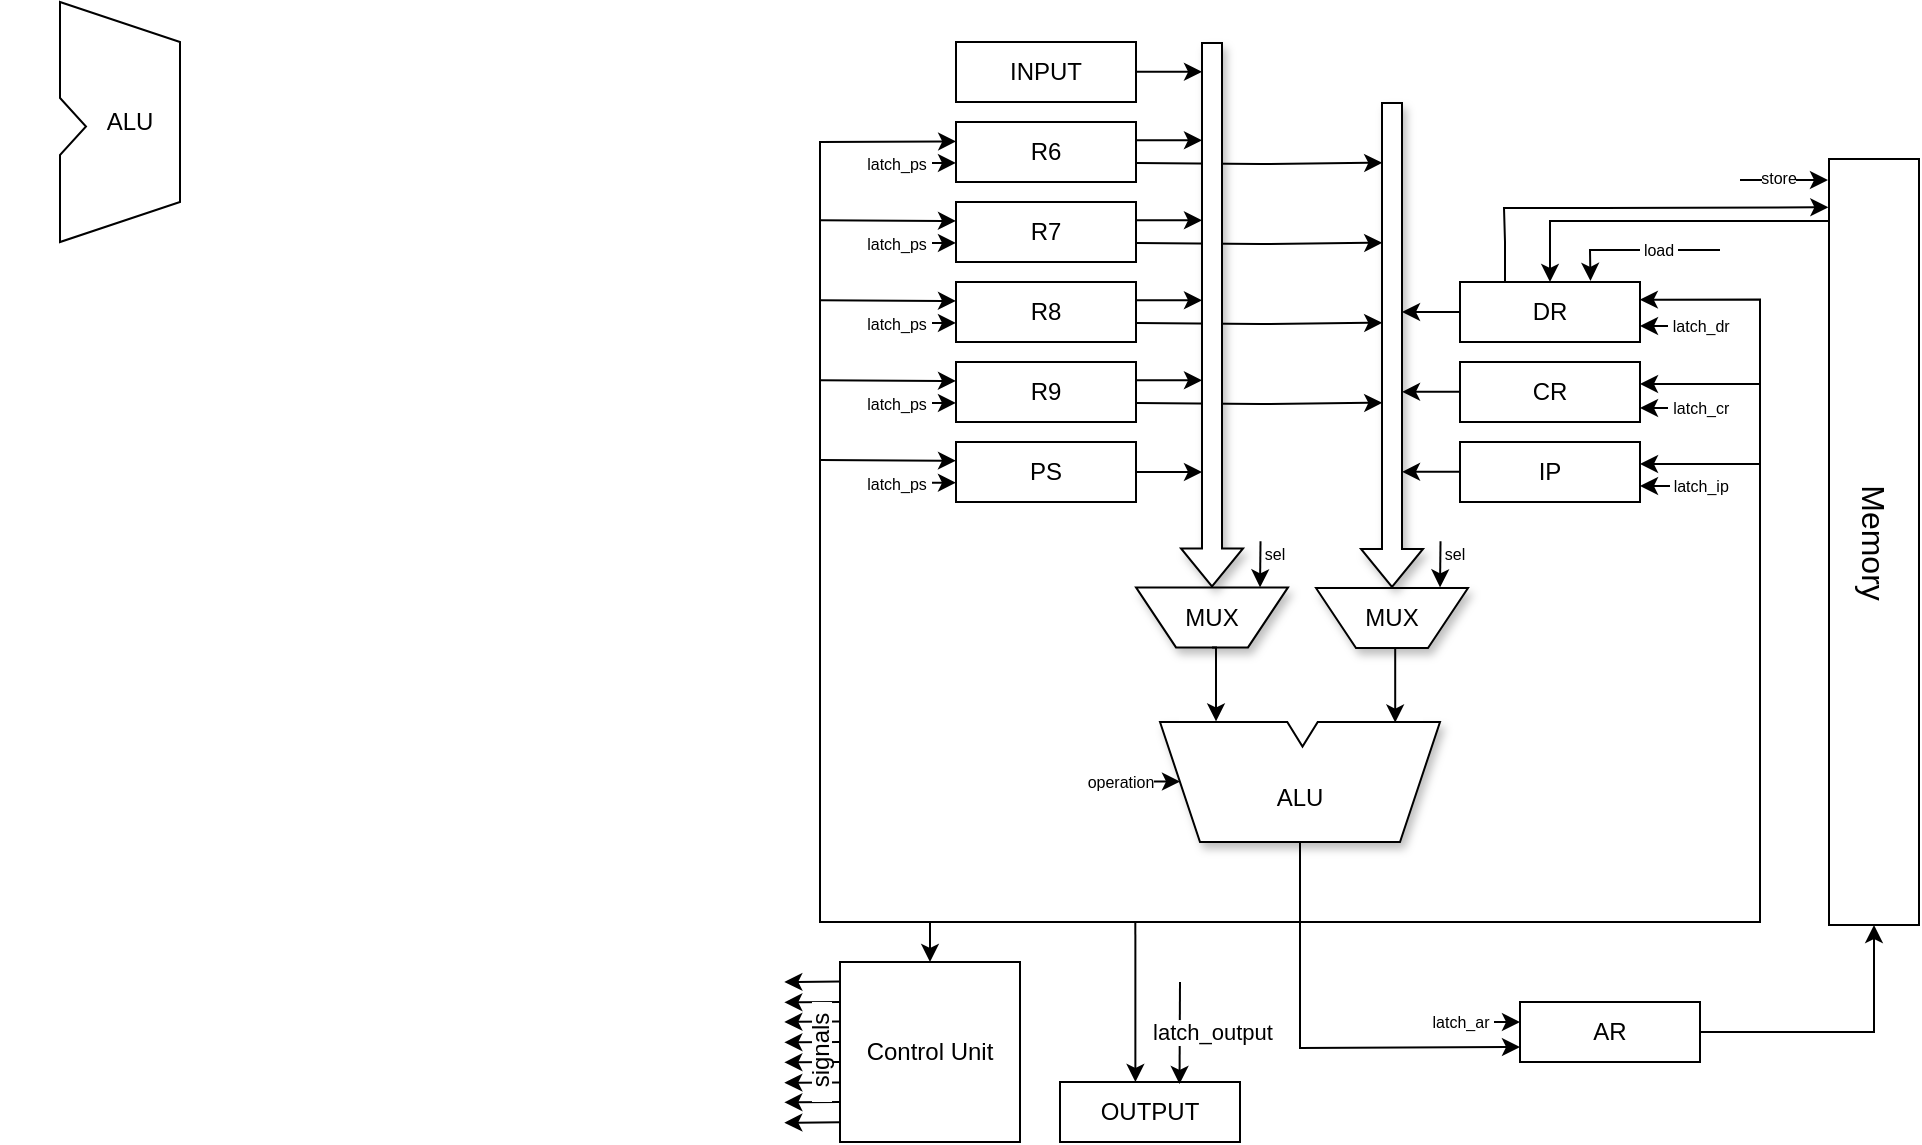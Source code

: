 <mxfile version="24.7.16">
  <diagram id="prtHgNgQTEPvFCAcTncT" name="Page-1">
    <mxGraphModel dx="1761" dy="538" grid="0" gridSize="10" guides="1" tooltips="1" connect="1" arrows="1" fold="1" page="1" pageScale="1" pageWidth="827" pageHeight="1169" math="0" shadow="0">
      <root>
        <mxCell id="0" />
        <mxCell id="1" parent="0" />
        <mxCell id="m6H-pZUI1rCIflvn5VfT-97" style="edgeStyle=orthogonalEdgeStyle;rounded=0;orthogonalLoop=1;jettySize=auto;html=1;exitX=1;exitY=0.75;exitDx=0;exitDy=0;" edge="1" parent="1">
          <mxGeometry relative="1" as="geometry">
            <mxPoint x="411.111" y="80.369" as="targetPoint" />
            <mxPoint x="288" y="80.48" as="sourcePoint" />
          </mxGeometry>
        </mxCell>
        <mxCell id="m6H-pZUI1rCIflvn5VfT-101" style="edgeStyle=orthogonalEdgeStyle;rounded=0;orthogonalLoop=1;jettySize=auto;html=1;exitX=1;exitY=0.75;exitDx=0;exitDy=0;" edge="1" parent="1">
          <mxGeometry relative="1" as="geometry">
            <mxPoint x="411.111" y="120.369" as="targetPoint" />
            <mxPoint x="288" y="120.48" as="sourcePoint" />
          </mxGeometry>
        </mxCell>
        <mxCell id="m6H-pZUI1rCIflvn5VfT-105" style="edgeStyle=orthogonalEdgeStyle;rounded=0;orthogonalLoop=1;jettySize=auto;html=1;exitX=1;exitY=0.75;exitDx=0;exitDy=0;" edge="1" parent="1">
          <mxGeometry relative="1" as="geometry">
            <mxPoint x="411.111" y="160.369" as="targetPoint" />
            <mxPoint x="288" y="160.48" as="sourcePoint" />
          </mxGeometry>
        </mxCell>
        <mxCell id="m6H-pZUI1rCIflvn5VfT-109" style="edgeStyle=orthogonalEdgeStyle;rounded=0;orthogonalLoop=1;jettySize=auto;html=1;exitX=1;exitY=0.75;exitDx=0;exitDy=0;" edge="1" parent="1">
          <mxGeometry relative="1" as="geometry">
            <mxPoint x="411.111" y="200.369" as="targetPoint" />
            <mxPoint x="288" y="200.48" as="sourcePoint" />
          </mxGeometry>
        </mxCell>
        <mxCell id="m6H-pZUI1rCIflvn5VfT-22" style="edgeStyle=orthogonalEdgeStyle;rounded=0;orthogonalLoop=1;jettySize=auto;html=1;entryX=0.5;entryY=0;entryDx=0;entryDy=0;textShadow=0;exitX=0.027;exitY=0.919;exitDx=0;exitDy=0;exitPerimeter=0;" edge="1" parent="1" source="m6H-pZUI1rCIflvn5VfT-3" target="m6H-pZUI1rCIflvn5VfT-19">
          <mxGeometry relative="1" as="geometry">
            <mxPoint x="630" y="110" as="sourcePoint" />
            <Array as="points">
              <mxPoint x="495" y="110" />
            </Array>
          </mxGeometry>
        </mxCell>
        <mxCell id="m6H-pZUI1rCIflvn5VfT-3" value="&lt;font style=&quot;font-size: 16px;&quot;&gt;Memory&lt;/font&gt;" style="rounded=0;whiteSpace=wrap;html=1;rotation=90;direction=north;flipH=1;flipV=0;textShadow=0;" vertex="1" parent="1">
          <mxGeometry x="465.5" y="247.5" width="383" height="45" as="geometry" />
        </mxCell>
        <mxCell id="m6H-pZUI1rCIflvn5VfT-12" value="" style="group;textShadow=0;" vertex="1" connectable="0" parent="1">
          <mxGeometry x="-280" y="30" width="121" height="70" as="geometry" />
        </mxCell>
        <mxCell id="m6H-pZUI1rCIflvn5VfT-13" value="&amp;nbsp; &amp;nbsp;ALU" style="shape=trapezoid;perimeter=trapezoidPerimeter;whiteSpace=wrap;html=1;fixedSize=1;direction=south;textShadow=0;" vertex="1" parent="m6H-pZUI1rCIflvn5VfT-12">
          <mxGeometry x="30" y="-30" width="60" height="120" as="geometry" />
        </mxCell>
        <mxCell id="m6H-pZUI1rCIflvn5VfT-14" value="" style="triangle;whiteSpace=wrap;html=1;rotation=-90;direction=south;textShadow=0;" vertex="1" parent="m6H-pZUI1rCIflvn5VfT-12">
          <mxGeometry x="10.62" y="22.13" width="44.5" height="20.25" as="geometry" />
        </mxCell>
        <mxCell id="m6H-pZUI1rCIflvn5VfT-15" value="" style="rounded=0;whiteSpace=wrap;html=1;strokeColor=#FFFFFF;direction=south;textShadow=0;" vertex="1" parent="m6H-pZUI1rCIflvn5VfT-12">
          <mxGeometry x="20" y="-29" width="9" height="121" as="geometry" />
        </mxCell>
        <mxCell id="m6H-pZUI1rCIflvn5VfT-23" style="edgeStyle=orthogonalEdgeStyle;rounded=0;orthogonalLoop=1;jettySize=auto;html=1;exitX=1;exitY=0.5;exitDx=0;exitDy=0;entryX=0.5;entryY=1;entryDx=0;entryDy=0;textShadow=0;" edge="1" parent="1" source="m6H-pZUI1rCIflvn5VfT-17" target="m6H-pZUI1rCIflvn5VfT-3">
          <mxGeometry relative="1" as="geometry" />
        </mxCell>
        <mxCell id="m6H-pZUI1rCIflvn5VfT-17" value="AR" style="rounded=0;whiteSpace=wrap;html=1;textShadow=0;" vertex="1" parent="1">
          <mxGeometry x="480" y="500" width="90" height="30" as="geometry" />
        </mxCell>
        <mxCell id="m6H-pZUI1rCIflvn5VfT-50" style="edgeStyle=orthogonalEdgeStyle;rounded=0;orthogonalLoop=1;jettySize=auto;html=1;exitX=0;exitY=0.5;exitDx=0;exitDy=0;textShadow=0;" edge="1" parent="1" source="m6H-pZUI1rCIflvn5VfT-19">
          <mxGeometry relative="1" as="geometry">
            <mxPoint x="421" y="155" as="targetPoint" />
          </mxGeometry>
        </mxCell>
        <mxCell id="m6H-pZUI1rCIflvn5VfT-144" style="edgeStyle=orthogonalEdgeStyle;rounded=0;orthogonalLoop=1;jettySize=auto;html=1;exitX=0.25;exitY=0;exitDx=0;exitDy=0;entryX=-0.007;entryY=0.937;entryDx=0;entryDy=0;entryPerimeter=0;" edge="1" parent="1" source="m6H-pZUI1rCIflvn5VfT-19" target="m6H-pZUI1rCIflvn5VfT-3">
          <mxGeometry relative="1" as="geometry">
            <mxPoint x="630" y="90" as="targetPoint" />
            <Array as="points">
              <mxPoint x="473" y="120" />
              <mxPoint x="472" y="120" />
              <mxPoint x="472" y="103" />
              <mxPoint x="520" y="103" />
            </Array>
          </mxGeometry>
        </mxCell>
        <mxCell id="m6H-pZUI1rCIflvn5VfT-19" value="DR" style="rounded=0;whiteSpace=wrap;html=1;textShadow=0;" vertex="1" parent="1">
          <mxGeometry x="450" y="140" width="90" height="30" as="geometry" />
        </mxCell>
        <mxCell id="m6H-pZUI1rCIflvn5VfT-20" value="IP" style="rounded=0;whiteSpace=wrap;html=1;textShadow=0;" vertex="1" parent="1">
          <mxGeometry x="450" y="220" width="90" height="30" as="geometry" />
        </mxCell>
        <mxCell id="m6H-pZUI1rCIflvn5VfT-21" value="CR" style="rounded=0;whiteSpace=wrap;html=1;textShadow=0;" vertex="1" parent="1">
          <mxGeometry x="450" y="180" width="90" height="30" as="geometry" />
        </mxCell>
        <mxCell id="m6H-pZUI1rCIflvn5VfT-61" style="edgeStyle=orthogonalEdgeStyle;rounded=0;orthogonalLoop=1;jettySize=auto;html=1;exitX=1;exitY=0.5;exitDx=0;exitDy=0;textShadow=0;" edge="1" parent="1" source="m6H-pZUI1rCIflvn5VfT-24">
          <mxGeometry relative="1" as="geometry">
            <mxPoint x="321" y="235" as="targetPoint" />
          </mxGeometry>
        </mxCell>
        <mxCell id="m6H-pZUI1rCIflvn5VfT-24" value="PS" style="rounded=0;whiteSpace=wrap;html=1;textShadow=0;" vertex="1" parent="1">
          <mxGeometry x="198" y="220" width="90" height="30" as="geometry" />
        </mxCell>
        <mxCell id="m6H-pZUI1rCIflvn5VfT-27" style="edgeStyle=orthogonalEdgeStyle;rounded=0;orthogonalLoop=1;jettySize=auto;html=1;entryX=0.999;entryY=0.294;entryDx=0;entryDy=0;entryPerimeter=0;textShadow=0;" edge="1" parent="1" target="m6H-pZUI1rCIflvn5VfT-19">
          <mxGeometry relative="1" as="geometry">
            <mxPoint x="550" y="150" as="targetPoint" />
            <mxPoint x="370" y="460" as="sourcePoint" />
            <Array as="points">
              <mxPoint x="370" y="460" />
              <mxPoint x="600" y="460" />
              <mxPoint x="600" y="149" />
            </Array>
          </mxGeometry>
        </mxCell>
        <mxCell id="m6H-pZUI1rCIflvn5VfT-31" value="" style="endArrow=classic;html=1;rounded=0;textShadow=0;" edge="1" parent="1">
          <mxGeometry width="50" height="50" relative="1" as="geometry">
            <mxPoint x="600" y="231" as="sourcePoint" />
            <mxPoint x="540" y="231" as="targetPoint" />
          </mxGeometry>
        </mxCell>
        <mxCell id="m6H-pZUI1rCIflvn5VfT-32" value="" style="endArrow=classic;html=1;rounded=0;textShadow=0;" edge="1" parent="1">
          <mxGeometry width="50" height="50" relative="1" as="geometry">
            <mxPoint x="600" y="191" as="sourcePoint" />
            <mxPoint x="540" y="191.0" as="targetPoint" />
          </mxGeometry>
        </mxCell>
        <mxCell id="m6H-pZUI1rCIflvn5VfT-1" value="&lt;div&gt;&lt;br&gt;&lt;/div&gt;&lt;div&gt;&lt;span style=&quot;background-color: initial;&quot;&gt;ALU&lt;/span&gt;&lt;br&gt;&lt;/div&gt;" style="shape=trapezoid;perimeter=trapezoidPerimeter;whiteSpace=wrap;html=1;fixedSize=1;flipV=1;textShadow=0;shadow=1;" vertex="1" parent="1">
          <mxGeometry x="300" y="360" width="140" height="60" as="geometry" />
        </mxCell>
        <mxCell id="m6H-pZUI1rCIflvn5VfT-4" value="" style="triangle;whiteSpace=wrap;html=1;rotation=-90;flipV=0;flipH=1;textShadow=0;" vertex="1" parent="1">
          <mxGeometry x="364" y="356" width="14.5" height="18" as="geometry" />
        </mxCell>
        <mxCell id="m6H-pZUI1rCIflvn5VfT-16" value="" style="rounded=0;whiteSpace=wrap;html=1;strokeColor=#FFFFFF;fontSize=14;textShadow=0;" vertex="1" parent="1">
          <mxGeometry x="310" y="350" width="121" height="9" as="geometry" />
        </mxCell>
        <mxCell id="m6H-pZUI1rCIflvn5VfT-36" value="" style="endArrow=classic;html=1;rounded=0;entryX=0;entryY=0.75;entryDx=0;entryDy=0;exitX=0.5;exitY=1;exitDx=0;exitDy=0;textShadow=0;" edge="1" parent="1" source="m6H-pZUI1rCIflvn5VfT-1" target="m6H-pZUI1rCIflvn5VfT-17">
          <mxGeometry width="50" height="50" relative="1" as="geometry">
            <mxPoint x="370" y="480" as="sourcePoint" />
            <mxPoint x="460" y="350" as="targetPoint" />
            <Array as="points">
              <mxPoint x="370" y="523" />
            </Array>
          </mxGeometry>
        </mxCell>
        <mxCell id="m6H-pZUI1rCIflvn5VfT-37" value="" style="endArrow=classic;html=1;rounded=0;entryX=1;entryY=1;entryDx=0;entryDy=0;textShadow=0;" edge="1" parent="1">
          <mxGeometry relative="1" as="geometry">
            <mxPoint x="580" y="242" as="sourcePoint" />
            <mxPoint x="540" y="242" as="targetPoint" />
          </mxGeometry>
        </mxCell>
        <mxCell id="m6H-pZUI1rCIflvn5VfT-38" value="&lt;span style=&quot;font-size: 8px;&quot;&gt;&amp;nbsp;latch_ip&lt;/span&gt;" style="edgeLabel;resizable=0;html=1;;align=center;verticalAlign=middle;textShadow=0;" connectable="0" vertex="1" parent="m6H-pZUI1rCIflvn5VfT-37">
          <mxGeometry relative="1" as="geometry">
            <mxPoint x="9" y="-1" as="offset" />
          </mxGeometry>
        </mxCell>
        <mxCell id="m6H-pZUI1rCIflvn5VfT-39" value="" style="endArrow=classic;html=1;rounded=0;entryX=1;entryY=1;entryDx=0;entryDy=0;textShadow=0;" edge="1" parent="1">
          <mxGeometry relative="1" as="geometry">
            <mxPoint x="580" y="203" as="sourcePoint" />
            <mxPoint x="540" y="203" as="targetPoint" />
          </mxGeometry>
        </mxCell>
        <mxCell id="m6H-pZUI1rCIflvn5VfT-40" value="&lt;span style=&quot;font-size: 8px;&quot;&gt;&amp;nbsp;latch_cr&lt;/span&gt;" style="edgeLabel;resizable=0;html=1;;align=center;verticalAlign=middle;textShadow=0;" connectable="0" vertex="1" parent="m6H-pZUI1rCIflvn5VfT-39">
          <mxGeometry relative="1" as="geometry">
            <mxPoint x="9" y="-1" as="offset" />
          </mxGeometry>
        </mxCell>
        <mxCell id="m6H-pZUI1rCIflvn5VfT-41" value="" style="endArrow=classic;html=1;rounded=0;entryX=1;entryY=1;entryDx=0;entryDy=0;textShadow=0;" edge="1" parent="1">
          <mxGeometry relative="1" as="geometry">
            <mxPoint x="580" y="162" as="sourcePoint" />
            <mxPoint x="540" y="162" as="targetPoint" />
          </mxGeometry>
        </mxCell>
        <mxCell id="m6H-pZUI1rCIflvn5VfT-42" value="&lt;span style=&quot;font-size: 8px;&quot;&gt;&amp;nbsp;latch_dr&lt;/span&gt;" style="edgeLabel;resizable=0;html=1;;align=center;verticalAlign=middle;textShadow=0;" connectable="0" vertex="1" parent="m6H-pZUI1rCIflvn5VfT-41">
          <mxGeometry relative="1" as="geometry">
            <mxPoint x="9" y="-1" as="offset" />
          </mxGeometry>
        </mxCell>
        <mxCell id="m6H-pZUI1rCIflvn5VfT-43" value="MUX" style="shape=trapezoid;perimeter=trapezoidPerimeter;whiteSpace=wrap;html=1;fixedSize=1;rotation=0;flipV=1;textShadow=0;shadow=1;" vertex="1" parent="1">
          <mxGeometry x="378" y="293" width="76" height="30" as="geometry" />
        </mxCell>
        <mxCell id="m6H-pZUI1rCIflvn5VfT-48" value="" style="shape=flexArrow;endArrow=classic;html=1;rounded=0;entryX=0.5;entryY=0;entryDx=0;entryDy=0;textShadow=0;fillColor=default;shadow=1;" edge="1" parent="1" target="m6H-pZUI1rCIflvn5VfT-43">
          <mxGeometry width="50" height="50" relative="1" as="geometry">
            <mxPoint x="416" y="50" as="sourcePoint" />
            <mxPoint x="414.003" y="270" as="targetPoint" />
          </mxGeometry>
        </mxCell>
        <mxCell id="m6H-pZUI1rCIflvn5VfT-54" style="edgeStyle=orthogonalEdgeStyle;rounded=0;orthogonalLoop=1;jettySize=auto;html=1;exitX=0;exitY=0.5;exitDx=0;exitDy=0;textShadow=0;" edge="1" parent="1">
          <mxGeometry relative="1" as="geometry">
            <mxPoint x="421" y="194.92" as="targetPoint" />
            <mxPoint x="450" y="194.92" as="sourcePoint" />
          </mxGeometry>
        </mxCell>
        <mxCell id="m6H-pZUI1rCIflvn5VfT-55" style="edgeStyle=orthogonalEdgeStyle;rounded=0;orthogonalLoop=1;jettySize=auto;html=1;exitX=0;exitY=0.5;exitDx=0;exitDy=0;textShadow=0;" edge="1" parent="1">
          <mxGeometry relative="1" as="geometry">
            <mxPoint x="421" y="234.92" as="targetPoint" />
            <mxPoint x="450" y="234.92" as="sourcePoint" />
          </mxGeometry>
        </mxCell>
        <mxCell id="m6H-pZUI1rCIflvn5VfT-56" style="edgeStyle=orthogonalEdgeStyle;rounded=0;orthogonalLoop=1;jettySize=auto;html=1;exitX=0.5;exitY=1;exitDx=0;exitDy=0;entryX=0.84;entryY=0.995;entryDx=0;entryDy=0;entryPerimeter=0;textShadow=0;" edge="1" parent="1" source="m6H-pZUI1rCIflvn5VfT-43" target="m6H-pZUI1rCIflvn5VfT-1">
          <mxGeometry relative="1" as="geometry" />
        </mxCell>
        <mxCell id="m6H-pZUI1rCIflvn5VfT-57" value="MUX" style="shape=trapezoid;perimeter=trapezoidPerimeter;whiteSpace=wrap;html=1;fixedSize=1;rotation=0;flipV=1;textShadow=0;shadow=1;" vertex="1" parent="1">
          <mxGeometry x="288" y="292.7" width="76" height="30" as="geometry" />
        </mxCell>
        <mxCell id="m6H-pZUI1rCIflvn5VfT-58" style="edgeStyle=orthogonalEdgeStyle;rounded=0;orthogonalLoop=1;jettySize=auto;html=1;exitX=0.5;exitY=1;exitDx=0;exitDy=0;entryX=0.84;entryY=0.995;entryDx=0;entryDy=0;entryPerimeter=0;textShadow=0;" edge="1" source="m6H-pZUI1rCIflvn5VfT-57" parent="1">
          <mxGeometry relative="1" as="geometry">
            <mxPoint x="328" y="359.7" as="targetPoint" />
          </mxGeometry>
        </mxCell>
        <mxCell id="m6H-pZUI1rCIflvn5VfT-59" value="" style="shape=flexArrow;endArrow=classic;html=1;rounded=0;entryX=0.5;entryY=0;entryDx=0;entryDy=0;shadow=1;fillColor=default;textShadow=0;" edge="1" target="m6H-pZUI1rCIflvn5VfT-57" parent="1">
          <mxGeometry width="50" height="50" relative="1" as="geometry">
            <mxPoint x="326" y="20" as="sourcePoint" />
            <mxPoint x="326.0" y="262.7" as="targetPoint" />
          </mxGeometry>
        </mxCell>
        <mxCell id="m6H-pZUI1rCIflvn5VfT-62" value="" style="endArrow=classic;html=1;rounded=0;entryX=0.725;entryY=-0.018;entryDx=0;entryDy=0;entryPerimeter=0;textShadow=0;" edge="1" parent="1" target="m6H-pZUI1rCIflvn5VfT-19">
          <mxGeometry relative="1" as="geometry">
            <mxPoint x="580" y="124" as="sourcePoint" />
            <mxPoint x="510" y="120" as="targetPoint" />
            <Array as="points">
              <mxPoint x="515" y="124" />
            </Array>
          </mxGeometry>
        </mxCell>
        <mxCell id="m6H-pZUI1rCIflvn5VfT-63" value="&lt;span style=&quot;font-size: 8px;&quot;&gt;&amp;nbsp;load&amp;nbsp;&lt;/span&gt;" style="edgeLabel;resizable=0;html=1;;align=center;verticalAlign=middle;textShadow=0;" connectable="0" vertex="1" parent="m6H-pZUI1rCIflvn5VfT-62">
          <mxGeometry relative="1" as="geometry">
            <mxPoint x="9" y="-1" as="offset" />
          </mxGeometry>
        </mxCell>
        <mxCell id="m6H-pZUI1rCIflvn5VfT-64" value="&lt;font style=&quot;font-size: 12px;&quot;&gt;Control Unit&lt;/font&gt;" style="whiteSpace=wrap;html=1;aspect=fixed;textShadow=0;" vertex="1" parent="1">
          <mxGeometry x="140" y="480" width="90" height="90" as="geometry" />
        </mxCell>
        <mxCell id="m6H-pZUI1rCIflvn5VfT-83" style="edgeStyle=orthogonalEdgeStyle;rounded=0;orthogonalLoop=1;jettySize=auto;html=1;exitX=1;exitY=0.5;exitDx=0;exitDy=0;textShadow=0;" edge="1" parent="1">
          <mxGeometry relative="1" as="geometry">
            <mxPoint x="321" y="69.13" as="targetPoint" />
            <mxPoint x="288" y="69.13" as="sourcePoint" />
          </mxGeometry>
        </mxCell>
        <mxCell id="m6H-pZUI1rCIflvn5VfT-84" value="R6" style="rounded=0;whiteSpace=wrap;html=1;textShadow=0;" vertex="1" parent="1">
          <mxGeometry x="198" y="60" width="90" height="30" as="geometry" />
        </mxCell>
        <mxCell id="m6H-pZUI1rCIflvn5VfT-100" style="edgeStyle=orthogonalEdgeStyle;rounded=0;orthogonalLoop=1;jettySize=auto;html=1;exitX=1;exitY=0.5;exitDx=0;exitDy=0;textShadow=0;" edge="1" parent="1">
          <mxGeometry relative="1" as="geometry">
            <mxPoint x="321" y="109.13" as="targetPoint" />
            <mxPoint x="288" y="109.13" as="sourcePoint" />
          </mxGeometry>
        </mxCell>
        <mxCell id="m6H-pZUI1rCIflvn5VfT-102" value="R7" style="rounded=0;whiteSpace=wrap;html=1;textShadow=0;" vertex="1" parent="1">
          <mxGeometry x="198" y="100" width="90" height="30" as="geometry" />
        </mxCell>
        <mxCell id="m6H-pZUI1rCIflvn5VfT-104" style="edgeStyle=orthogonalEdgeStyle;rounded=0;orthogonalLoop=1;jettySize=auto;html=1;exitX=1;exitY=0.5;exitDx=0;exitDy=0;textShadow=0;" edge="1" parent="1">
          <mxGeometry relative="1" as="geometry">
            <mxPoint x="321" y="149.13" as="targetPoint" />
            <mxPoint x="288" y="149.13" as="sourcePoint" />
          </mxGeometry>
        </mxCell>
        <mxCell id="m6H-pZUI1rCIflvn5VfT-106" value="R8" style="rounded=0;whiteSpace=wrap;html=1;textShadow=0;" vertex="1" parent="1">
          <mxGeometry x="198" y="140" width="90" height="30" as="geometry" />
        </mxCell>
        <mxCell id="m6H-pZUI1rCIflvn5VfT-108" style="edgeStyle=orthogonalEdgeStyle;rounded=0;orthogonalLoop=1;jettySize=auto;html=1;exitX=1;exitY=0.5;exitDx=0;exitDy=0;textShadow=0;" edge="1" parent="1">
          <mxGeometry relative="1" as="geometry">
            <mxPoint x="321" y="189.13" as="targetPoint" />
            <mxPoint x="288" y="189.13" as="sourcePoint" />
          </mxGeometry>
        </mxCell>
        <mxCell id="m6H-pZUI1rCIflvn5VfT-110" value="R9" style="rounded=0;whiteSpace=wrap;html=1;textShadow=0;" vertex="1" parent="1">
          <mxGeometry x="198" y="180" width="90" height="30" as="geometry" />
        </mxCell>
        <mxCell id="m6H-pZUI1rCIflvn5VfT-120" value="" style="endArrow=classic;html=1;rounded=0;textShadow=0;" edge="1" parent="1">
          <mxGeometry width="50" height="50" relative="1" as="geometry">
            <mxPoint x="130" y="229" as="sourcePoint" />
            <mxPoint x="198" y="229.36" as="targetPoint" />
          </mxGeometry>
        </mxCell>
        <mxCell id="m6H-pZUI1rCIflvn5VfT-121" value="" style="endArrow=classic;html=1;rounded=0;entryX=1;entryY=1;entryDx=0;entryDy=0;textShadow=0;" edge="1" parent="1">
          <mxGeometry relative="1" as="geometry">
            <mxPoint x="158" y="240.36" as="sourcePoint" />
            <mxPoint x="198" y="240.36" as="targetPoint" />
          </mxGeometry>
        </mxCell>
        <mxCell id="m6H-pZUI1rCIflvn5VfT-122" value="&lt;span style=&quot;font-size: 8px;&quot;&gt;&amp;nbsp;latch_ps&amp;nbsp;&lt;/span&gt;" style="edgeLabel;resizable=0;html=1;;align=center;verticalAlign=middle;textShadow=0;" connectable="0" vertex="1" parent="m6H-pZUI1rCIflvn5VfT-121">
          <mxGeometry relative="1" as="geometry">
            <mxPoint x="-10" y="-1" as="offset" />
          </mxGeometry>
        </mxCell>
        <mxCell id="m6H-pZUI1rCIflvn5VfT-124" value="" style="endArrow=classic;html=1;rounded=0;entryX=0.001;entryY=0.323;entryDx=0;entryDy=0;entryPerimeter=0;" edge="1" parent="1" target="m6H-pZUI1rCIflvn5VfT-84">
          <mxGeometry width="50" height="50" relative="1" as="geometry">
            <mxPoint x="370" y="460" as="sourcePoint" />
            <mxPoint x="140" y="180" as="targetPoint" />
            <Array as="points">
              <mxPoint x="130" y="460" />
              <mxPoint x="130" y="70" />
            </Array>
          </mxGeometry>
        </mxCell>
        <mxCell id="m6H-pZUI1rCIflvn5VfT-125" value="" style="endArrow=classic;html=1;rounded=0;entryX=1;entryY=1;entryDx=0;entryDy=0;textShadow=0;" edge="1" parent="1">
          <mxGeometry relative="1" as="geometry">
            <mxPoint x="158" y="200.48" as="sourcePoint" />
            <mxPoint x="198" y="200.48" as="targetPoint" />
          </mxGeometry>
        </mxCell>
        <mxCell id="m6H-pZUI1rCIflvn5VfT-126" value="&lt;span style=&quot;font-size: 8px;&quot;&gt;&amp;nbsp;latch_ps&amp;nbsp;&lt;/span&gt;" style="edgeLabel;resizable=0;html=1;;align=center;verticalAlign=middle;textShadow=0;" connectable="0" vertex="1" parent="m6H-pZUI1rCIflvn5VfT-125">
          <mxGeometry relative="1" as="geometry">
            <mxPoint x="-10" y="-1" as="offset" />
          </mxGeometry>
        </mxCell>
        <mxCell id="m6H-pZUI1rCIflvn5VfT-127" value="" style="endArrow=classic;html=1;rounded=0;textShadow=0;" edge="1" parent="1">
          <mxGeometry width="50" height="50" relative="1" as="geometry">
            <mxPoint x="130" y="189.12" as="sourcePoint" />
            <mxPoint x="198" y="189.48" as="targetPoint" />
          </mxGeometry>
        </mxCell>
        <mxCell id="m6H-pZUI1rCIflvn5VfT-128" value="" style="endArrow=classic;html=1;rounded=0;entryX=1;entryY=1;entryDx=0;entryDy=0;textShadow=0;" edge="1" parent="1">
          <mxGeometry relative="1" as="geometry">
            <mxPoint x="158" y="160.48" as="sourcePoint" />
            <mxPoint x="198" y="160.48" as="targetPoint" />
          </mxGeometry>
        </mxCell>
        <mxCell id="m6H-pZUI1rCIflvn5VfT-129" value="&lt;span style=&quot;font-size: 8px;&quot;&gt;&amp;nbsp;latch_ps&amp;nbsp;&lt;/span&gt;" style="edgeLabel;resizable=0;html=1;;align=center;verticalAlign=middle;textShadow=0;" connectable="0" vertex="1" parent="m6H-pZUI1rCIflvn5VfT-128">
          <mxGeometry relative="1" as="geometry">
            <mxPoint x="-10" y="-1" as="offset" />
          </mxGeometry>
        </mxCell>
        <mxCell id="m6H-pZUI1rCIflvn5VfT-130" value="" style="endArrow=classic;html=1;rounded=0;textShadow=0;" edge="1" parent="1">
          <mxGeometry width="50" height="50" relative="1" as="geometry">
            <mxPoint x="130" y="149.12" as="sourcePoint" />
            <mxPoint x="198" y="149.48" as="targetPoint" />
          </mxGeometry>
        </mxCell>
        <mxCell id="m6H-pZUI1rCIflvn5VfT-131" value="" style="endArrow=classic;html=1;rounded=0;entryX=1;entryY=1;entryDx=0;entryDy=0;textShadow=0;" edge="1" parent="1">
          <mxGeometry relative="1" as="geometry">
            <mxPoint x="158" y="120.48" as="sourcePoint" />
            <mxPoint x="198" y="120.48" as="targetPoint" />
          </mxGeometry>
        </mxCell>
        <mxCell id="m6H-pZUI1rCIflvn5VfT-132" value="&lt;span style=&quot;font-size: 8px;&quot;&gt;&amp;nbsp;latch_ps&amp;nbsp;&lt;/span&gt;" style="edgeLabel;resizable=0;html=1;;align=center;verticalAlign=middle;textShadow=0;" connectable="0" vertex="1" parent="m6H-pZUI1rCIflvn5VfT-131">
          <mxGeometry relative="1" as="geometry">
            <mxPoint x="-10" y="-1" as="offset" />
          </mxGeometry>
        </mxCell>
        <mxCell id="m6H-pZUI1rCIflvn5VfT-133" value="" style="endArrow=classic;html=1;rounded=0;textShadow=0;" edge="1" parent="1">
          <mxGeometry width="50" height="50" relative="1" as="geometry">
            <mxPoint x="130" y="109.12" as="sourcePoint" />
            <mxPoint x="198" y="109.48" as="targetPoint" />
          </mxGeometry>
        </mxCell>
        <mxCell id="m6H-pZUI1rCIflvn5VfT-134" value="" style="endArrow=classic;html=1;rounded=0;entryX=1;entryY=1;entryDx=0;entryDy=0;textShadow=0;" edge="1" parent="1">
          <mxGeometry relative="1" as="geometry">
            <mxPoint x="158" y="80.48" as="sourcePoint" />
            <mxPoint x="198" y="80.48" as="targetPoint" />
          </mxGeometry>
        </mxCell>
        <mxCell id="m6H-pZUI1rCIflvn5VfT-135" value="&lt;span style=&quot;font-size: 8px;&quot;&gt;&amp;nbsp;latch_ps&amp;nbsp;&lt;/span&gt;" style="edgeLabel;resizable=0;html=1;;align=center;verticalAlign=middle;textShadow=0;" connectable="0" vertex="1" parent="m6H-pZUI1rCIflvn5VfT-134">
          <mxGeometry relative="1" as="geometry">
            <mxPoint x="-10" y="-1" as="offset" />
          </mxGeometry>
        </mxCell>
        <mxCell id="m6H-pZUI1rCIflvn5VfT-137" value="" style="endArrow=classic;html=1;rounded=0;textShadow=0;entryX=0.944;entryY=0.996;entryDx=0;entryDy=0;entryPerimeter=0;" edge="1" parent="1">
          <mxGeometry relative="1" as="geometry">
            <mxPoint x="440.26" y="269.58" as="sourcePoint" />
            <mxPoint x="440.004" y="292.7" as="targetPoint" />
          </mxGeometry>
        </mxCell>
        <mxCell id="m6H-pZUI1rCIflvn5VfT-138" value="&lt;span style=&quot;font-size: 8px;&quot;&gt;sel&lt;/span&gt;" style="edgeLabel;resizable=0;html=1;;align=center;verticalAlign=middle;textShadow=0;" connectable="0" vertex="1" parent="m6H-pZUI1rCIflvn5VfT-137">
          <mxGeometry relative="1" as="geometry">
            <mxPoint x="7" y="-6" as="offset" />
          </mxGeometry>
        </mxCell>
        <mxCell id="m6H-pZUI1rCIflvn5VfT-139" value="" style="endArrow=classic;html=1;rounded=0;textShadow=0;entryX=0.944;entryY=0.996;entryDx=0;entryDy=0;entryPerimeter=0;" edge="1" parent="1">
          <mxGeometry relative="1" as="geometry">
            <mxPoint x="350.26" y="269.58" as="sourcePoint" />
            <mxPoint x="350.004" y="292.7" as="targetPoint" />
          </mxGeometry>
        </mxCell>
        <mxCell id="m6H-pZUI1rCIflvn5VfT-140" value="&lt;span style=&quot;font-size: 8px;&quot;&gt;sel&lt;/span&gt;" style="edgeLabel;resizable=0;html=1;;align=center;verticalAlign=middle;textShadow=0;" connectable="0" vertex="1" parent="m6H-pZUI1rCIflvn5VfT-139">
          <mxGeometry relative="1" as="geometry">
            <mxPoint x="7" y="-6" as="offset" />
          </mxGeometry>
        </mxCell>
        <mxCell id="m6H-pZUI1rCIflvn5VfT-142" value="" style="endArrow=classic;html=1;rounded=0;entryX=1;entryY=1;entryDx=0;entryDy=0;textShadow=0;" edge="1" parent="1">
          <mxGeometry relative="1" as="geometry">
            <mxPoint x="440" y="510" as="sourcePoint" />
            <mxPoint x="480" y="510" as="targetPoint" />
          </mxGeometry>
        </mxCell>
        <mxCell id="m6H-pZUI1rCIflvn5VfT-143" value="&lt;span style=&quot;font-size: 8px;&quot;&gt;&amp;nbsp;latch_ar&amp;nbsp;&lt;/span&gt;" style="edgeLabel;resizable=0;html=1;;align=center;verticalAlign=middle;textShadow=0;" connectable="0" vertex="1" parent="m6H-pZUI1rCIflvn5VfT-142">
          <mxGeometry relative="1" as="geometry">
            <mxPoint x="-10" y="-1" as="offset" />
          </mxGeometry>
        </mxCell>
        <mxCell id="m6H-pZUI1rCIflvn5VfT-147" value="s" style="endArrow=classic;html=1;rounded=0;entryX=1;entryY=1;entryDx=0;entryDy=0;textShadow=0;" edge="1" parent="1">
          <mxGeometry relative="1" as="geometry">
            <mxPoint x="590" y="89" as="sourcePoint" />
            <mxPoint x="634" y="89" as="targetPoint" />
          </mxGeometry>
        </mxCell>
        <mxCell id="m6H-pZUI1rCIflvn5VfT-148" value="&lt;span style=&quot;font-size: 8px;&quot;&gt;store&lt;/span&gt;" style="edgeLabel;resizable=0;html=1;;align=center;verticalAlign=middle;textShadow=0;" connectable="0" vertex="1" parent="m6H-pZUI1rCIflvn5VfT-147">
          <mxGeometry relative="1" as="geometry">
            <mxPoint x="-3" y="-2" as="offset" />
          </mxGeometry>
        </mxCell>
        <mxCell id="m6H-pZUI1rCIflvn5VfT-149" value="" style="endArrow=classic;html=1;rounded=0;entryX=1;entryY=1;entryDx=0;entryDy=0;textShadow=0;" edge="1" parent="1">
          <mxGeometry relative="1" as="geometry">
            <mxPoint x="270" y="389.76" as="sourcePoint" />
            <mxPoint x="310" y="389.76" as="targetPoint" />
          </mxGeometry>
        </mxCell>
        <mxCell id="m6H-pZUI1rCIflvn5VfT-150" value="&lt;span style=&quot;font-size: 8px;&quot;&gt;operation&lt;/span&gt;" style="edgeLabel;resizable=0;html=1;;align=center;verticalAlign=middle;textShadow=0;" connectable="0" vertex="1" parent="m6H-pZUI1rCIflvn5VfT-149">
          <mxGeometry relative="1" as="geometry">
            <mxPoint x="-10" y="-1" as="offset" />
          </mxGeometry>
        </mxCell>
        <mxCell id="m6H-pZUI1rCIflvn5VfT-151" value="" style="endArrow=classic;html=1;rounded=0;entryX=0.5;entryY=0;entryDx=0;entryDy=0;" edge="1" parent="1" target="m6H-pZUI1rCIflvn5VfT-64">
          <mxGeometry width="50" height="50" relative="1" as="geometry">
            <mxPoint x="185" y="460" as="sourcePoint" />
            <mxPoint x="300" y="400" as="targetPoint" />
          </mxGeometry>
        </mxCell>
        <mxCell id="m6H-pZUI1rCIflvn5VfT-152" style="edgeStyle=orthogonalEdgeStyle;rounded=0;orthogonalLoop=1;jettySize=auto;html=1;exitX=1;exitY=0.5;exitDx=0;exitDy=0;textShadow=0;" edge="1" parent="1">
          <mxGeometry relative="1" as="geometry">
            <mxPoint x="321" y="34.92" as="targetPoint" />
            <mxPoint x="288" y="34.92" as="sourcePoint" />
          </mxGeometry>
        </mxCell>
        <mxCell id="m6H-pZUI1rCIflvn5VfT-153" value="INPUT" style="rounded=0;whiteSpace=wrap;html=1;textShadow=0;" vertex="1" parent="1">
          <mxGeometry x="198" y="20" width="90" height="30" as="geometry" />
        </mxCell>
        <mxCell id="m6H-pZUI1rCIflvn5VfT-156" value="OUTPUT" style="rounded=0;whiteSpace=wrap;html=1;textShadow=0;" vertex="1" parent="1">
          <mxGeometry x="250" y="540" width="90" height="30" as="geometry" />
        </mxCell>
        <mxCell id="m6H-pZUI1rCIflvn5VfT-158" value="" style="endArrow=classic;html=1;rounded=0;entryX=0.419;entryY=0;entryDx=0;entryDy=0;entryPerimeter=0;" edge="1" parent="1" target="m6H-pZUI1rCIflvn5VfT-156">
          <mxGeometry width="50" height="50" relative="1" as="geometry">
            <mxPoint x="287.67" y="460" as="sourcePoint" />
            <mxPoint x="287.67" y="480" as="targetPoint" />
          </mxGeometry>
        </mxCell>
        <mxCell id="m6H-pZUI1rCIflvn5VfT-159" value="" style="endArrow=classic;html=1;rounded=0;entryX=0.664;entryY=0.033;entryDx=0;entryDy=0;entryPerimeter=0;" edge="1" parent="1" target="m6H-pZUI1rCIflvn5VfT-156">
          <mxGeometry width="50" height="50" relative="1" as="geometry">
            <mxPoint x="310" y="490" as="sourcePoint" />
            <mxPoint x="310.0" y="515" as="targetPoint" />
          </mxGeometry>
        </mxCell>
        <mxCell id="m6H-pZUI1rCIflvn5VfT-160" value="latch_output" style="edgeLabel;html=1;align=center;verticalAlign=middle;resizable=0;points=[];" vertex="1" connectable="0" parent="m6H-pZUI1rCIflvn5VfT-159">
          <mxGeometry x="-0.349" relative="1" as="geometry">
            <mxPoint x="16" y="8" as="offset" />
          </mxGeometry>
        </mxCell>
        <mxCell id="m6H-pZUI1rCIflvn5VfT-161" value="" style="endArrow=classic;html=1;rounded=0;exitX=-0.024;exitY=0.109;exitDx=0;exitDy=0;exitPerimeter=0;" edge="1" parent="1">
          <mxGeometry width="50" height="50" relative="1" as="geometry">
            <mxPoint x="140.0" y="489.81" as="sourcePoint" />
            <mxPoint x="112.16" y="490" as="targetPoint" />
          </mxGeometry>
        </mxCell>
        <mxCell id="m6H-pZUI1rCIflvn5VfT-162" value="" style="endArrow=classic;html=1;rounded=0;exitX=-0.024;exitY=0.109;exitDx=0;exitDy=0;exitPerimeter=0;" edge="1" parent="1">
          <mxGeometry width="50" height="50" relative="1" as="geometry">
            <mxPoint x="140.0" y="500.0" as="sourcePoint" />
            <mxPoint x="112.16" y="500.19" as="targetPoint" />
          </mxGeometry>
        </mxCell>
        <mxCell id="m6H-pZUI1rCIflvn5VfT-163" value="" style="endArrow=classic;html=1;rounded=0;exitX=-0.024;exitY=0.109;exitDx=0;exitDy=0;exitPerimeter=0;" edge="1" parent="1">
          <mxGeometry width="50" height="50" relative="1" as="geometry">
            <mxPoint x="140.0" y="519.98" as="sourcePoint" />
            <mxPoint x="112.16" y="520.17" as="targetPoint" />
          </mxGeometry>
        </mxCell>
        <mxCell id="m6H-pZUI1rCIflvn5VfT-164" value="" style="endArrow=classic;html=1;rounded=0;exitX=-0.024;exitY=0.109;exitDx=0;exitDy=0;exitPerimeter=0;" edge="1" parent="1">
          <mxGeometry width="50" height="50" relative="1" as="geometry">
            <mxPoint x="140.0" y="509.79" as="sourcePoint" />
            <mxPoint x="112.16" y="509.98" as="targetPoint" />
          </mxGeometry>
        </mxCell>
        <mxCell id="m6H-pZUI1rCIflvn5VfT-165" value="" style="endArrow=classic;html=1;rounded=0;exitX=-0.024;exitY=0.109;exitDx=0;exitDy=0;exitPerimeter=0;" edge="1" parent="1">
          <mxGeometry width="50" height="50" relative="1" as="geometry">
            <mxPoint x="140.0" y="560.17" as="sourcePoint" />
            <mxPoint x="112.16" y="560.36" as="targetPoint" />
          </mxGeometry>
        </mxCell>
        <mxCell id="m6H-pZUI1rCIflvn5VfT-166" value="" style="endArrow=classic;html=1;rounded=0;exitX=-0.024;exitY=0.109;exitDx=0;exitDy=0;exitPerimeter=0;" edge="1" parent="1">
          <mxGeometry width="50" height="50" relative="1" as="geometry">
            <mxPoint x="140.0" y="549.98" as="sourcePoint" />
            <mxPoint x="112.16" y="550.17" as="targetPoint" />
          </mxGeometry>
        </mxCell>
        <mxCell id="m6H-pZUI1rCIflvn5VfT-167" value="" style="endArrow=classic;html=1;rounded=0;exitX=-0.024;exitY=0.109;exitDx=0;exitDy=0;exitPerimeter=0;" edge="1" parent="1">
          <mxGeometry width="50" height="50" relative="1" as="geometry">
            <mxPoint x="140.0" y="540.19" as="sourcePoint" />
            <mxPoint x="112.16" y="540.38" as="targetPoint" />
          </mxGeometry>
        </mxCell>
        <mxCell id="m6H-pZUI1rCIflvn5VfT-168" value="" style="endArrow=classic;html=1;rounded=0;exitX=-0.024;exitY=0.109;exitDx=0;exitDy=0;exitPerimeter=0;" edge="1" parent="1">
          <mxGeometry width="50" height="50" relative="1" as="geometry">
            <mxPoint x="140.0" y="530" as="sourcePoint" />
            <mxPoint x="112.16" y="530.19" as="targetPoint" />
          </mxGeometry>
        </mxCell>
        <mxCell id="m6H-pZUI1rCIflvn5VfT-169" value="signals" style="text;html=1;align=center;verticalAlign=middle;resizable=0;points=[];autosize=1;strokeColor=none;fillColor=default;rotation=270;spacing=-4;spacingBottom=2;spacingTop=1;spacingRight=0;labelBorderColor=none;" vertex="1" parent="1">
          <mxGeometry x="106" y="520" width="50" height="10" as="geometry" />
        </mxCell>
      </root>
    </mxGraphModel>
  </diagram>
</mxfile>
